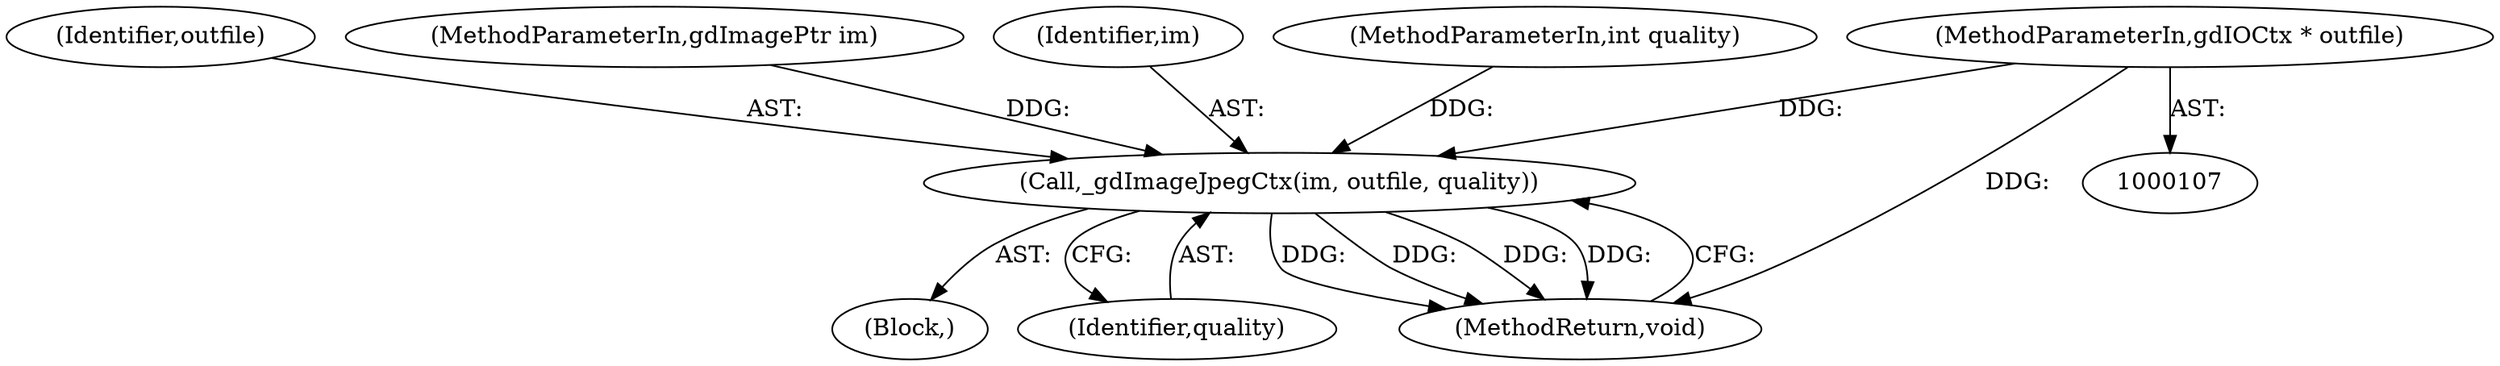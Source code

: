 digraph "0_php-src_089f7c0bc28d399b0420aa6ef058e4c1c120b2ae_1@pointer" {
"1000109" [label="(MethodParameterIn,gdIOCtx * outfile)"];
"1000112" [label="(Call,_gdImageJpegCtx(im, outfile, quality))"];
"1000109" [label="(MethodParameterIn,gdIOCtx * outfile)"];
"1000114" [label="(Identifier,outfile)"];
"1000108" [label="(MethodParameterIn,gdImagePtr im)"];
"1000111" [label="(Block,)"];
"1000113" [label="(Identifier,im)"];
"1000112" [label="(Call,_gdImageJpegCtx(im, outfile, quality))"];
"1000110" [label="(MethodParameterIn,int quality)"];
"1000115" [label="(Identifier,quality)"];
"1000116" [label="(MethodReturn,void)"];
"1000109" -> "1000107"  [label="AST: "];
"1000109" -> "1000116"  [label="DDG: "];
"1000109" -> "1000112"  [label="DDG: "];
"1000112" -> "1000111"  [label="AST: "];
"1000112" -> "1000115"  [label="CFG: "];
"1000113" -> "1000112"  [label="AST: "];
"1000114" -> "1000112"  [label="AST: "];
"1000115" -> "1000112"  [label="AST: "];
"1000116" -> "1000112"  [label="CFG: "];
"1000112" -> "1000116"  [label="DDG: "];
"1000112" -> "1000116"  [label="DDG: "];
"1000112" -> "1000116"  [label="DDG: "];
"1000112" -> "1000116"  [label="DDG: "];
"1000108" -> "1000112"  [label="DDG: "];
"1000110" -> "1000112"  [label="DDG: "];
}
